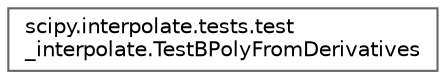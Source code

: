 digraph "Graphical Class Hierarchy"
{
 // LATEX_PDF_SIZE
  bgcolor="transparent";
  edge [fontname=Helvetica,fontsize=10,labelfontname=Helvetica,labelfontsize=10];
  node [fontname=Helvetica,fontsize=10,shape=box,height=0.2,width=0.4];
  rankdir="LR";
  Node0 [id="Node000000",label="scipy.interpolate.tests.test\l_interpolate.TestBPolyFromDerivatives",height=0.2,width=0.4,color="grey40", fillcolor="white", style="filled",URL="$d0/d1c/classscipy_1_1interpolate_1_1tests_1_1test__interpolate_1_1TestBPolyFromDerivatives.html",tooltip=" "];
}
